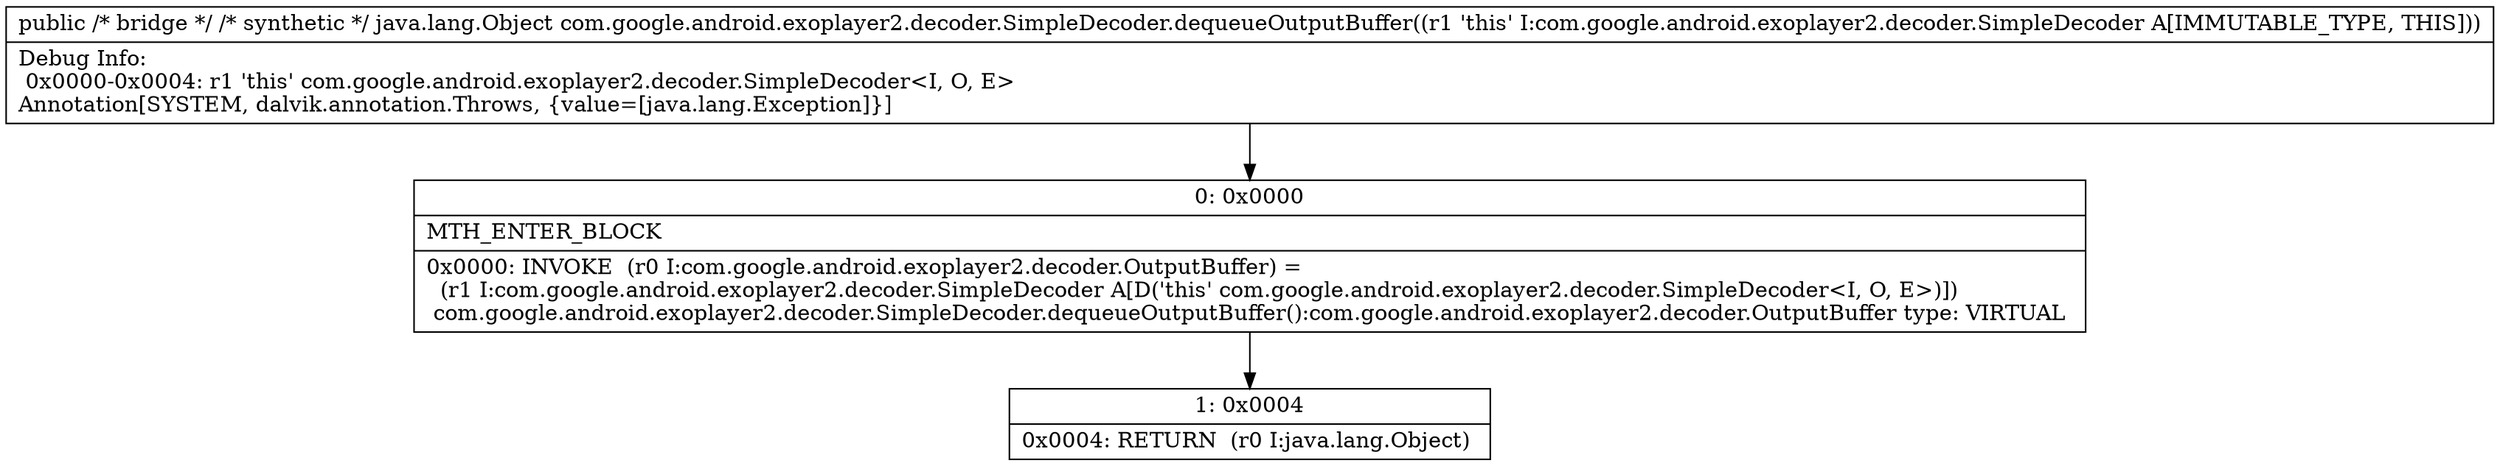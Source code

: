 digraph "CFG forcom.google.android.exoplayer2.decoder.SimpleDecoder.dequeueOutputBuffer()Ljava\/lang\/Object;" {
Node_0 [shape=record,label="{0\:\ 0x0000|MTH_ENTER_BLOCK\l|0x0000: INVOKE  (r0 I:com.google.android.exoplayer2.decoder.OutputBuffer) = \l  (r1 I:com.google.android.exoplayer2.decoder.SimpleDecoder A[D('this' com.google.android.exoplayer2.decoder.SimpleDecoder\<I, O, E\>)])\l com.google.android.exoplayer2.decoder.SimpleDecoder.dequeueOutputBuffer():com.google.android.exoplayer2.decoder.OutputBuffer type: VIRTUAL \l}"];
Node_1 [shape=record,label="{1\:\ 0x0004|0x0004: RETURN  (r0 I:java.lang.Object) \l}"];
MethodNode[shape=record,label="{public \/* bridge *\/ \/* synthetic *\/ java.lang.Object com.google.android.exoplayer2.decoder.SimpleDecoder.dequeueOutputBuffer((r1 'this' I:com.google.android.exoplayer2.decoder.SimpleDecoder A[IMMUTABLE_TYPE, THIS]))  | Debug Info:\l  0x0000\-0x0004: r1 'this' com.google.android.exoplayer2.decoder.SimpleDecoder\<I, O, E\>\lAnnotation[SYSTEM, dalvik.annotation.Throws, \{value=[java.lang.Exception]\}]\l}"];
MethodNode -> Node_0;
Node_0 -> Node_1;
}

